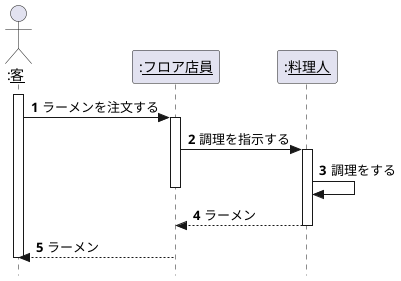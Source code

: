 @startuml 演習4-1
hide footbox
 autonumber
skinparam style strictuml

actor ":<u>客</u>" as custmer
participant ":<u>フロア店員</u>" as clerk
participant ":<u>料理人</u>" as cook
activate custmer
custmer -> clerk:ラーメンを注文する

  activate clerk
  clerk -> cook: 調理を指示する
  activate cook
  cook -> cook:調理をする
  deactivate clerk
  clerk <-- cook:ラーメン
  deactivate cook
  
  custmer <-- clerk:ラーメン
deactivate custmer
@enduml


